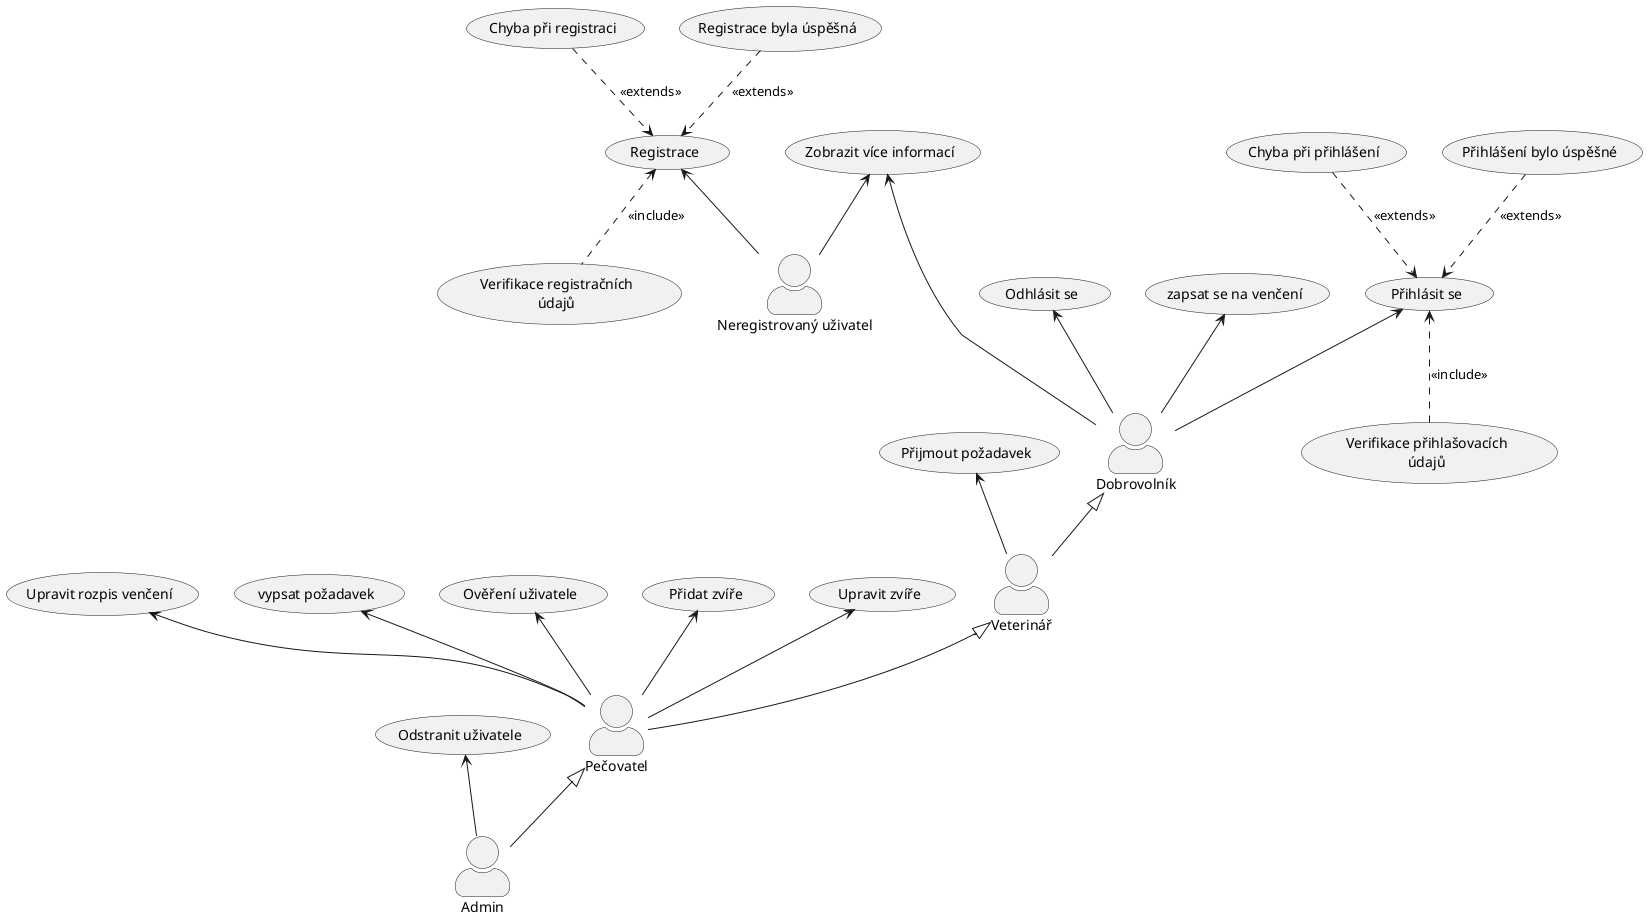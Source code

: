 @startuml
skinparam actorStyle awesome
(Registrace) as (reg)
(Chyba při registraci) ..> (reg) : <<extends>>
(Registrace byla úspěšná) ..> (reg) : <<extends>>

(Přihlásit se) as (login)
(Chyba při přihlášení) ..> (login) : <<extends>>
(Přihlášení bylo úspěšné) ..> (login) : <<extends>>

(Odhlásit se) as (logout)
(zapsat se na venčení) as (take_walk)
(Upravit rozpis venčení) as (change_walk_schedule)
(vypsat požadavek) as (make_request)
(Odstranit uživatele) as (remove)
(Ověření uživatele) as (verify)
(Zobrazit více informací) as (info)
(Přidat zvíře) as (add_animal)
(Upravit zvíře) as (update_animal)
(Přijmout požadavek) as (accept_request)

(Verifikace registračních\núdajů) as (check_register_data)
(reg) <.. (check_register_data) : <<include>>

(Verifikace přihlašovacích\núdajů) as (check_login_data)
(login) <.. (check_login_data) : <<include>>


actor :Neregistrovaný uživatel: as user
(info) <-- user
(reg) <-- user


actor :Dobrovolník: as volunteer
(login) <-- volunteer
(logout) <-- volunteer
(take_walk) <-- volunteer
(info) <--- volunteer


actor :Veterinář: as vet
volunteer <|-- vet
(accept_request) <-- vet


actor :Pečovatel: as petcarer
vet <|-- petcarer
(change_walk_schedule) <-- petcarer
(make_request) <-- petcarer
(verify) <-- petcarer
(add_animal) <-- petcarer
(update_animal) <-- petcarer


actor :Admin: as admin
petcarer <|-- admin

(remove) <-- admin
@enduml
